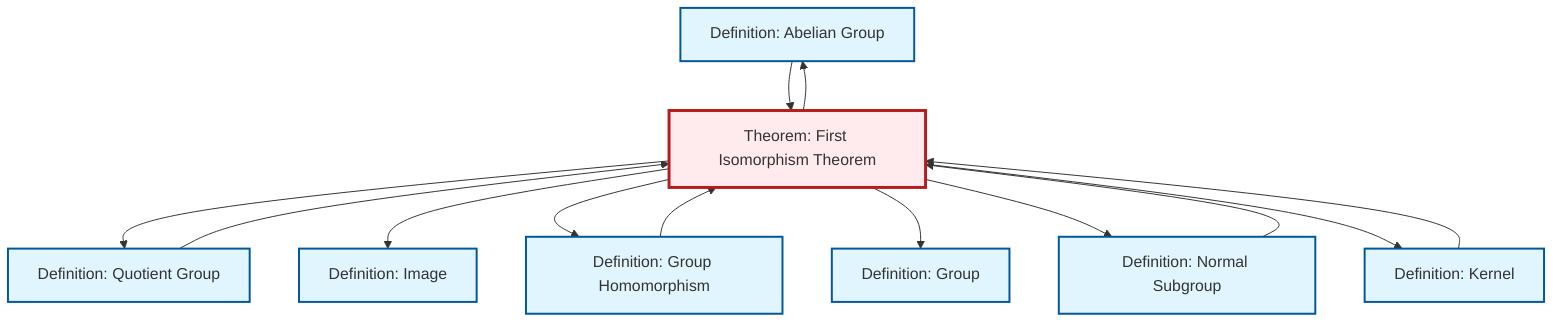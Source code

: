 graph TD
    classDef definition fill:#e1f5fe,stroke:#01579b,stroke-width:2px
    classDef theorem fill:#f3e5f5,stroke:#4a148c,stroke-width:2px
    classDef axiom fill:#fff3e0,stroke:#e65100,stroke-width:2px
    classDef example fill:#e8f5e9,stroke:#1b5e20,stroke-width:2px
    classDef current fill:#ffebee,stroke:#b71c1c,stroke-width:3px
    def-abelian-group["Definition: Abelian Group"]:::definition
    def-group["Definition: Group"]:::definition
    thm-first-isomorphism["Theorem: First Isomorphism Theorem"]:::theorem
    def-homomorphism["Definition: Group Homomorphism"]:::definition
    def-kernel["Definition: Kernel"]:::definition
    def-image["Definition: Image"]:::definition
    def-quotient-group["Definition: Quotient Group"]:::definition
    def-normal-subgroup["Definition: Normal Subgroup"]:::definition
    def-kernel --> thm-first-isomorphism
    thm-first-isomorphism --> def-quotient-group
    def-abelian-group --> thm-first-isomorphism
    thm-first-isomorphism --> def-image
    def-homomorphism --> thm-first-isomorphism
    thm-first-isomorphism --> def-abelian-group
    def-quotient-group --> thm-first-isomorphism
    thm-first-isomorphism --> def-homomorphism
    thm-first-isomorphism --> def-group
    thm-first-isomorphism --> def-normal-subgroup
    thm-first-isomorphism --> def-kernel
    def-normal-subgroup --> thm-first-isomorphism
    class thm-first-isomorphism current